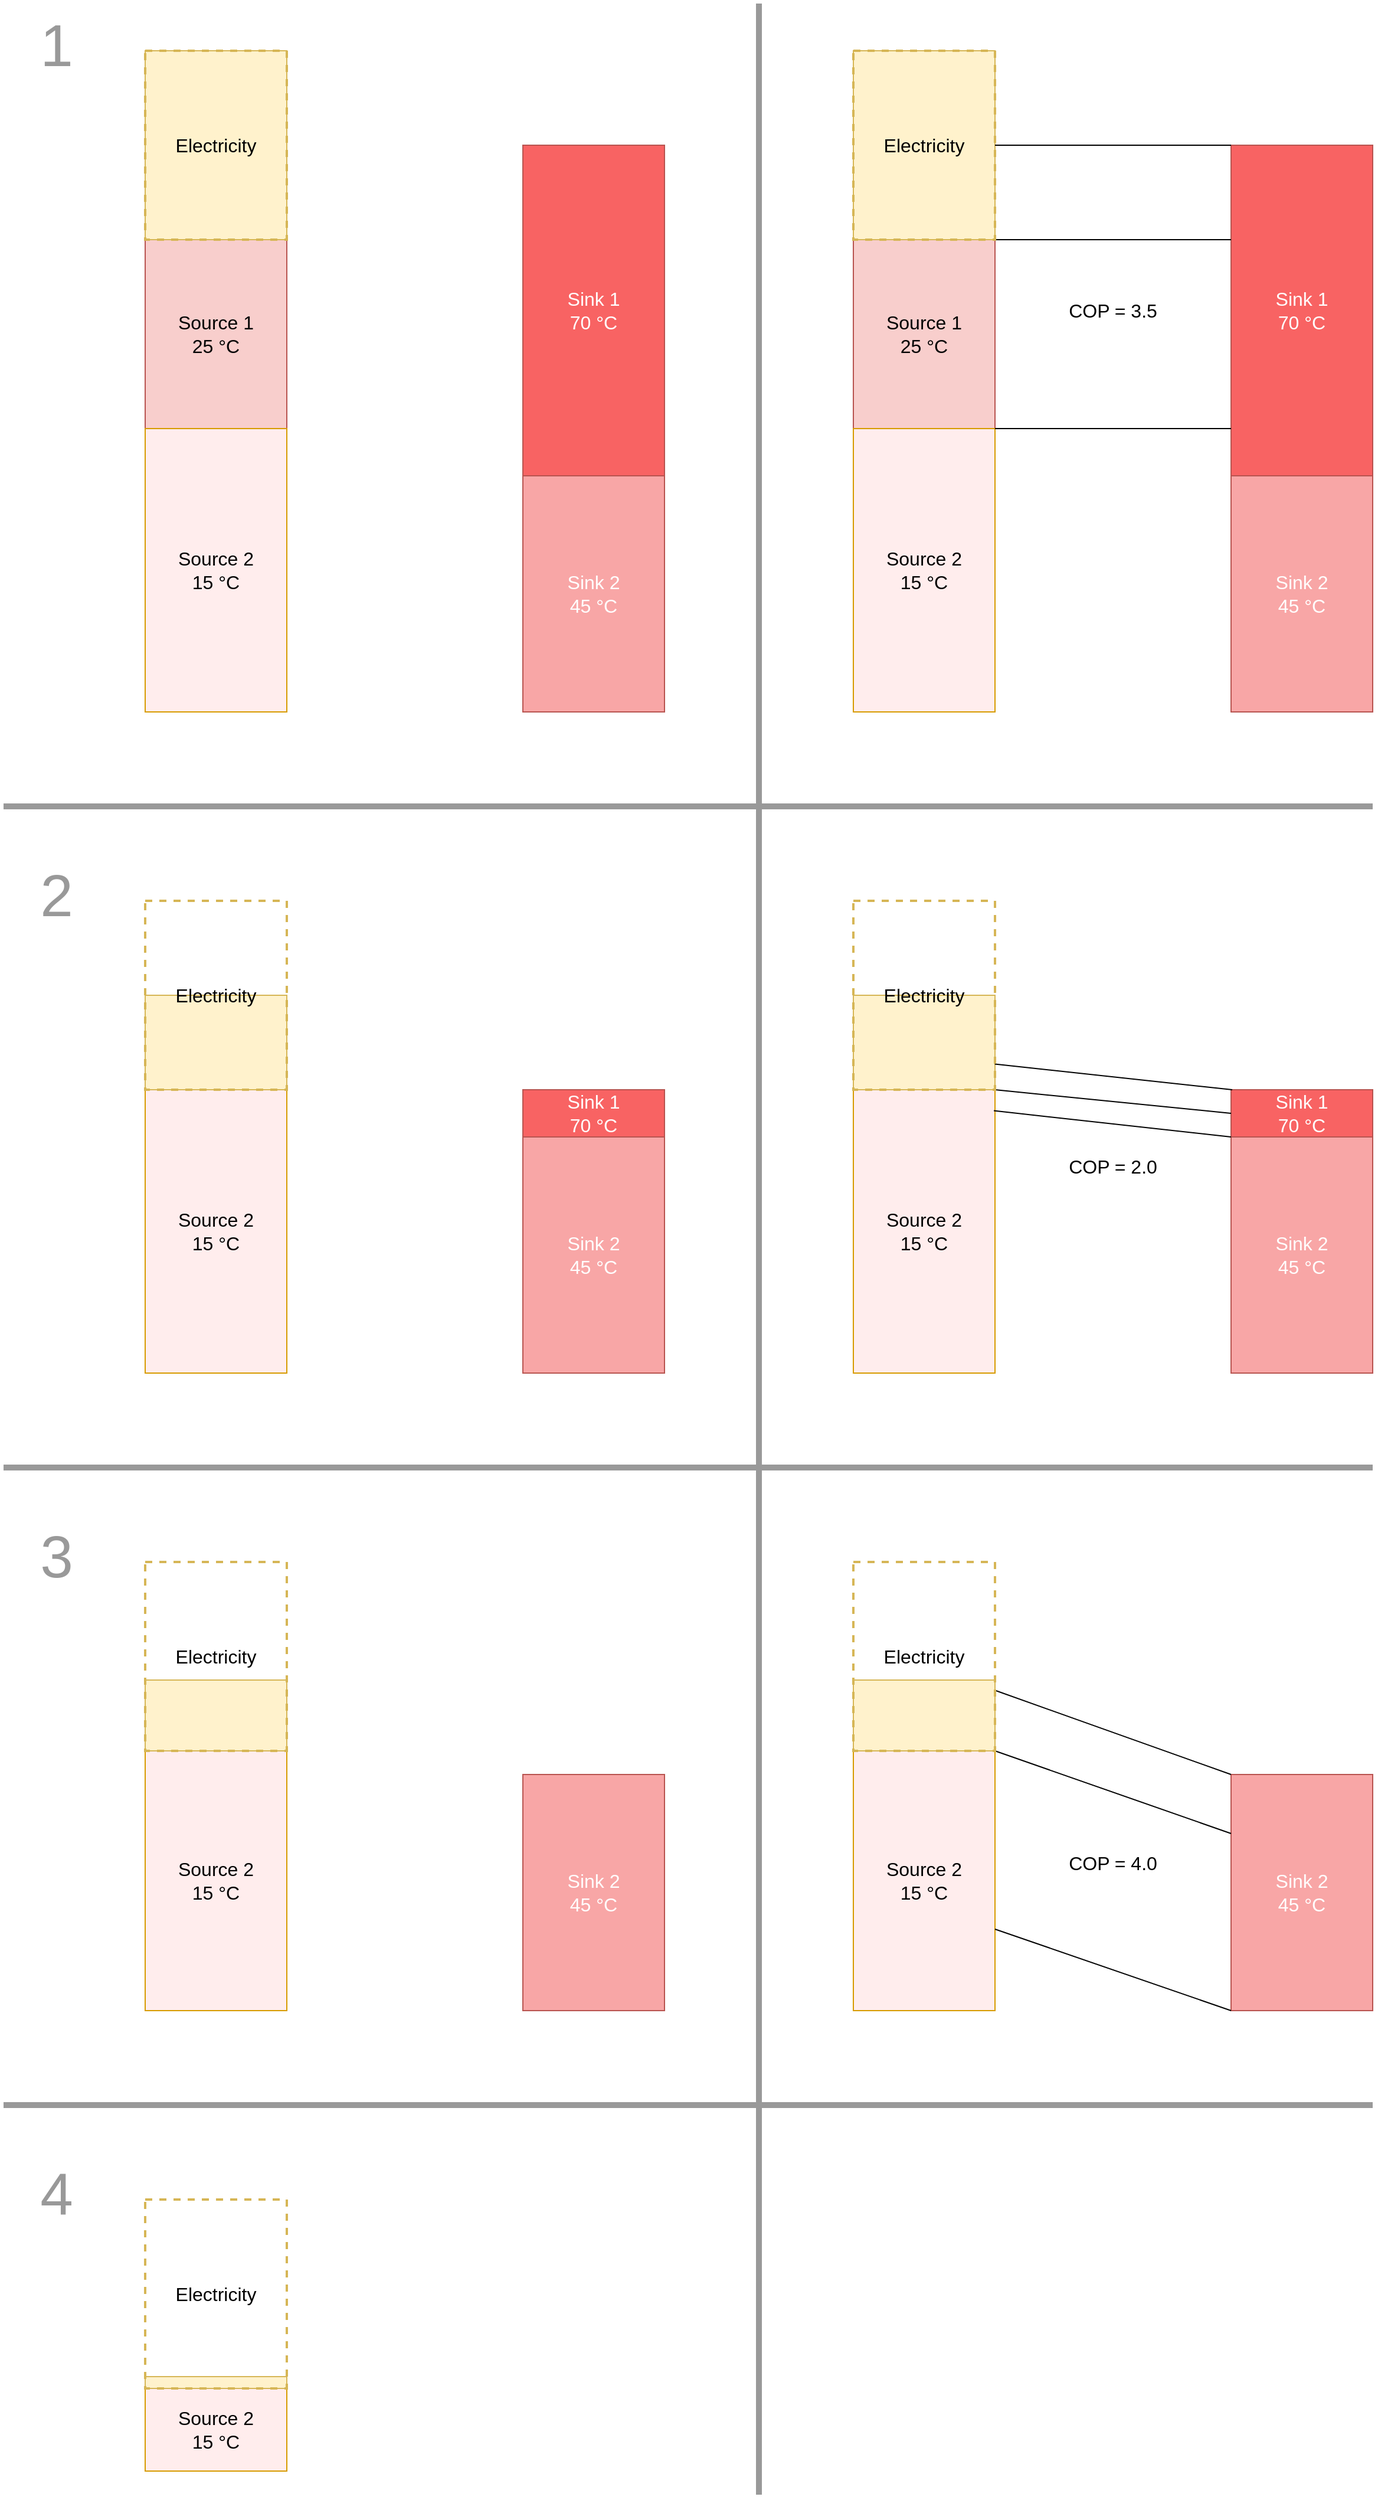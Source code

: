 <mxfile version="21.3.7" type="device">
  <diagram name="Seite-1" id="0pWEvKbX2b3xynGgOori">
    <mxGraphModel dx="3033" dy="1518" grid="1" gridSize="10" guides="1" tooltips="1" connect="1" arrows="1" fold="1" page="1" pageScale="1" pageWidth="827" pageHeight="1169" math="0" shadow="0">
      <root>
        <mxCell id="0" />
        <mxCell id="1" parent="0" />
        <mxCell id="zWXK_x8UR-4JUcqAASiZ-1" value="Source 1&lt;br style=&quot;font-size: 16px;&quot;&gt;25 °C" style="rounded=0;whiteSpace=wrap;html=1;fillColor=#f8cecc;strokeColor=#b85450;fontSize=16;" parent="1" vertex="1">
          <mxGeometry x="120" y="320" width="120" height="160" as="geometry" />
        </mxCell>
        <mxCell id="zWXK_x8UR-4JUcqAASiZ-2" value="Source 2&lt;br style=&quot;font-size: 16px;&quot;&gt;15 °C" style="rounded=0;whiteSpace=wrap;html=1;fillColor=#FFEDED;strokeColor=#d79b00;fontSize=16;" parent="1" vertex="1">
          <mxGeometry x="120" y="480" width="120" height="240" as="geometry" />
        </mxCell>
        <mxCell id="zWXK_x8UR-4JUcqAASiZ-3" value="Sink 1&lt;br style=&quot;font-size: 16px;&quot;&gt;70 °C" style="rounded=0;whiteSpace=wrap;html=1;fillColor=#F86363;strokeColor=#b85450;fontSize=16;fontColor=#FFFFFF;" parent="1" vertex="1">
          <mxGeometry x="440" y="240" width="120" height="280" as="geometry" />
        </mxCell>
        <mxCell id="zWXK_x8UR-4JUcqAASiZ-4" value="Sink 2&lt;br style=&quot;font-size: 16px;&quot;&gt;45 °C" style="rounded=0;whiteSpace=wrap;html=1;fillColor=#F8A6A6;strokeColor=#b85450;fontSize=16;fontColor=#FFFFFF;" parent="1" vertex="1">
          <mxGeometry x="440" y="520" width="120" height="200" as="geometry" />
        </mxCell>
        <mxCell id="zWXK_x8UR-4JUcqAASiZ-7" value="Source 1&lt;br style=&quot;font-size: 16px;&quot;&gt;25 °C" style="rounded=0;whiteSpace=wrap;html=1;fillColor=#f8cecc;strokeColor=#b85450;fontSize=16;" parent="1" vertex="1">
          <mxGeometry x="720" y="320" width="120" height="160" as="geometry" />
        </mxCell>
        <mxCell id="zWXK_x8UR-4JUcqAASiZ-8" value="Source 2&lt;br style=&quot;font-size: 16px;&quot;&gt;15 °C" style="rounded=0;whiteSpace=wrap;html=1;fillColor=#FFEDED;strokeColor=#d79b00;fontSize=16;" parent="1" vertex="1">
          <mxGeometry x="720" y="480" width="120" height="240" as="geometry" />
        </mxCell>
        <mxCell id="zWXK_x8UR-4JUcqAASiZ-9" value="Sink 1&lt;br style=&quot;font-size: 16px;&quot;&gt;70 °C" style="rounded=0;whiteSpace=wrap;html=1;fillColor=#F86363;strokeColor=#b85450;fontSize=16;fontColor=#FFFFFF;" parent="1" vertex="1">
          <mxGeometry x="1040" y="240" width="120" height="280" as="geometry" />
        </mxCell>
        <mxCell id="zWXK_x8UR-4JUcqAASiZ-10" value="Sink 2&lt;br style=&quot;font-size: 16px;&quot;&gt;45 °C" style="rounded=0;whiteSpace=wrap;html=1;fillColor=#F8A6A6;strokeColor=#b85450;fontSize=16;fontColor=#FFFFFF;" parent="1" vertex="1">
          <mxGeometry x="1040" y="520" width="120" height="200" as="geometry" />
        </mxCell>
        <mxCell id="zWXK_x8UR-4JUcqAASiZ-11" value="" style="endArrow=none;html=1;rounded=0;exitX=1;exitY=1;exitDx=0;exitDy=0;entryX=0;entryY=0.857;entryDx=0;entryDy=0;entryPerimeter=0;" parent="1" source="zWXK_x8UR-4JUcqAASiZ-7" target="zWXK_x8UR-4JUcqAASiZ-9" edge="1">
          <mxGeometry width="50" height="50" relative="1" as="geometry">
            <mxPoint x="920" y="360" as="sourcePoint" />
            <mxPoint x="970" y="310" as="targetPoint" />
          </mxGeometry>
        </mxCell>
        <mxCell id="zWXK_x8UR-4JUcqAASiZ-12" value="" style="endArrow=none;html=1;rounded=0;exitX=1;exitY=0;exitDx=0;exitDy=0;" parent="1" source="zWXK_x8UR-4JUcqAASiZ-7" edge="1">
          <mxGeometry width="50" height="50" relative="1" as="geometry">
            <mxPoint x="850" y="490" as="sourcePoint" />
            <mxPoint x="1040" y="320" as="targetPoint" />
          </mxGeometry>
        </mxCell>
        <mxCell id="zWXK_x8UR-4JUcqAASiZ-13" value="" style="rounded=0;whiteSpace=wrap;html=1;fillColor=#fff2cc;strokeColor=#d6b656;" parent="1" vertex="1">
          <mxGeometry x="720" y="160" width="120" height="160" as="geometry" />
        </mxCell>
        <mxCell id="zWXK_x8UR-4JUcqAASiZ-14" value="" style="endArrow=none;html=1;rounded=0;exitX=1;exitY=0.5;exitDx=0;exitDy=0;entryX=0;entryY=0;entryDx=0;entryDy=0;" parent="1" source="zWXK_x8UR-4JUcqAASiZ-61" target="zWXK_x8UR-4JUcqAASiZ-9" edge="1">
          <mxGeometry width="50" height="50" relative="1" as="geometry">
            <mxPoint x="850" y="330" as="sourcePoint" />
            <mxPoint x="1050" y="330" as="targetPoint" />
          </mxGeometry>
        </mxCell>
        <mxCell id="zWXK_x8UR-4JUcqAASiZ-16" value="Source 2&lt;br style=&quot;font-size: 16px;&quot;&gt;15 °C" style="rounded=0;whiteSpace=wrap;html=1;fillColor=#FFEDED;strokeColor=#d79b00;fontSize=16;" parent="1" vertex="1">
          <mxGeometry x="120" y="1040" width="120" height="240" as="geometry" />
        </mxCell>
        <mxCell id="zWXK_x8UR-4JUcqAASiZ-17" value="Sink 1&lt;br style=&quot;font-size: 16px;&quot;&gt;70 °C" style="rounded=0;whiteSpace=wrap;html=1;fillColor=#F86363;strokeColor=#b85450;fontSize=16;fontColor=#FFFFFF;" parent="1" vertex="1">
          <mxGeometry x="440" y="1040" width="120" height="40" as="geometry" />
        </mxCell>
        <mxCell id="zWXK_x8UR-4JUcqAASiZ-18" value="Sink 2&lt;br style=&quot;font-size: 16px;&quot;&gt;45 °C" style="rounded=0;whiteSpace=wrap;html=1;fillColor=#F8A6A6;strokeColor=#b85450;fontSize=16;fontColor=#FFFFFF;" parent="1" vertex="1">
          <mxGeometry x="440" y="1080" width="120" height="200" as="geometry" />
        </mxCell>
        <mxCell id="zWXK_x8UR-4JUcqAASiZ-23" value="" style="rounded=0;whiteSpace=wrap;html=1;fillColor=#fff2cc;strokeColor=#d6b656;" parent="1" vertex="1">
          <mxGeometry x="120" y="960" width="120" height="80" as="geometry" />
        </mxCell>
        <mxCell id="zWXK_x8UR-4JUcqAASiZ-24" value="Source 2&lt;br style=&quot;font-size: 16px;&quot;&gt;15 °C" style="rounded=0;whiteSpace=wrap;html=1;fillColor=#FFEDED;strokeColor=#d79b00;fontSize=16;" parent="1" vertex="1">
          <mxGeometry x="720" y="1040" width="120" height="240" as="geometry" />
        </mxCell>
        <mxCell id="zWXK_x8UR-4JUcqAASiZ-25" value="Sink 1&lt;br style=&quot;font-size: 16px;&quot;&gt;70 °C" style="rounded=0;whiteSpace=wrap;html=1;fillColor=#F86363;strokeColor=#b85450;fontSize=16;fontColor=#FFFFFF;" parent="1" vertex="1">
          <mxGeometry x="1040" y="1040" width="120" height="40" as="geometry" />
        </mxCell>
        <mxCell id="zWXK_x8UR-4JUcqAASiZ-26" value="Sink 2&lt;br style=&quot;font-size: 16px;&quot;&gt;45 °C" style="rounded=0;whiteSpace=wrap;html=1;fillColor=#F8A6A6;strokeColor=#b85450;fontSize=16;fontColor=#FFFFFF;" parent="1" vertex="1">
          <mxGeometry x="1040" y="1080" width="120" height="200" as="geometry" />
        </mxCell>
        <mxCell id="zWXK_x8UR-4JUcqAASiZ-27" value="" style="rounded=0;whiteSpace=wrap;html=1;fillColor=#fff2cc;strokeColor=#d6b656;" parent="1" vertex="1">
          <mxGeometry x="720" y="960" width="120" height="80" as="geometry" />
        </mxCell>
        <mxCell id="zWXK_x8UR-4JUcqAASiZ-28" value="" style="endArrow=none;html=1;rounded=0;entryX=0;entryY=0.5;entryDx=0;entryDy=0;exitX=1;exitY=0;exitDx=0;exitDy=0;" parent="1" source="zWXK_x8UR-4JUcqAASiZ-24" target="zWXK_x8UR-4JUcqAASiZ-25" edge="1">
          <mxGeometry width="50" height="50" relative="1" as="geometry">
            <mxPoint x="840" y="1054" as="sourcePoint" />
            <mxPoint x="1060" y="1010" as="targetPoint" />
          </mxGeometry>
        </mxCell>
        <mxCell id="zWXK_x8UR-4JUcqAASiZ-29" value="" style="endArrow=none;html=1;rounded=0;exitX=0.992;exitY=0.074;exitDx=0;exitDy=0;entryX=0;entryY=1;entryDx=0;entryDy=0;exitPerimeter=0;" parent="1" source="zWXK_x8UR-4JUcqAASiZ-24" target="zWXK_x8UR-4JUcqAASiZ-25" edge="1">
          <mxGeometry width="50" height="50" relative="1" as="geometry">
            <mxPoint x="849" y="1064" as="sourcePoint" />
            <mxPoint x="1050" y="1064" as="targetPoint" />
          </mxGeometry>
        </mxCell>
        <mxCell id="zWXK_x8UR-4JUcqAASiZ-30" value="" style="endArrow=none;html=1;rounded=0;exitX=0.999;exitY=0.864;exitDx=0;exitDy=0;entryX=-0.002;entryY=0.355;entryDx=0;entryDy=0;entryPerimeter=0;exitPerimeter=0;" parent="1" source="zWXK_x8UR-4JUcqAASiZ-62" edge="1">
          <mxGeometry width="50" height="50" relative="1" as="geometry">
            <mxPoint x="840" y="1040" as="sourcePoint" />
            <mxPoint x="1041" y="1040" as="targetPoint" />
          </mxGeometry>
        </mxCell>
        <mxCell id="zWXK_x8UR-4JUcqAASiZ-32" value="&lt;font style=&quot;font-size: 16px;&quot;&gt;COP = 3.5&lt;/font&gt;" style="text;html=1;strokeColor=none;fillColor=none;align=center;verticalAlign=middle;whiteSpace=wrap;rounded=0;" parent="1" vertex="1">
          <mxGeometry x="870" y="365" width="140" height="30" as="geometry" />
        </mxCell>
        <mxCell id="zWXK_x8UR-4JUcqAASiZ-33" value="&lt;font style=&quot;font-size: 16px;&quot;&gt;COP = 2.0&lt;/font&gt;" style="text;html=1;strokeColor=none;fillColor=none;align=center;verticalAlign=middle;whiteSpace=wrap;rounded=0;" parent="1" vertex="1">
          <mxGeometry x="870" y="1090" width="140" height="30" as="geometry" />
        </mxCell>
        <mxCell id="zWXK_x8UR-4JUcqAASiZ-34" value="Source 2&lt;br style=&quot;font-size: 16px;&quot;&gt;15 °C" style="rounded=0;whiteSpace=wrap;html=1;fillColor=#FFEDED;strokeColor=#d79b00;fontSize=16;" parent="1" vertex="1">
          <mxGeometry x="120" y="1600" width="120" height="220" as="geometry" />
        </mxCell>
        <mxCell id="zWXK_x8UR-4JUcqAASiZ-36" value="Sink 2&lt;br style=&quot;font-size: 16px;&quot;&gt;45 °C" style="rounded=0;whiteSpace=wrap;html=1;fillColor=#F8A6A6;strokeColor=#b85450;fontSize=16;fontColor=#FFFFFF;" parent="1" vertex="1">
          <mxGeometry x="440" y="1620" width="120" height="200" as="geometry" />
        </mxCell>
        <mxCell id="zWXK_x8UR-4JUcqAASiZ-37" value="" style="rounded=0;whiteSpace=wrap;html=1;fillColor=#fff2cc;strokeColor=#d6b656;" parent="1" vertex="1">
          <mxGeometry x="120" y="1540" width="120" height="60" as="geometry" />
        </mxCell>
        <mxCell id="zWXK_x8UR-4JUcqAASiZ-42" value="Source 2&lt;br style=&quot;font-size: 16px;&quot;&gt;15 °C" style="rounded=0;whiteSpace=wrap;html=1;fillColor=#FFEDED;strokeColor=#d79b00;fontSize=16;" parent="1" vertex="1">
          <mxGeometry x="720" y="1600" width="120" height="220" as="geometry" />
        </mxCell>
        <mxCell id="zWXK_x8UR-4JUcqAASiZ-43" value="Sink 2&lt;br style=&quot;font-size: 16px;&quot;&gt;45 °C" style="rounded=0;whiteSpace=wrap;html=1;fillColor=#F8A6A6;strokeColor=#b85450;fontSize=16;fontColor=#FFFFFF;" parent="1" vertex="1">
          <mxGeometry x="1040" y="1620" width="120" height="200" as="geometry" />
        </mxCell>
        <mxCell id="zWXK_x8UR-4JUcqAASiZ-44" value="" style="rounded=0;whiteSpace=wrap;html=1;fillColor=#fff2cc;strokeColor=#d6b656;" parent="1" vertex="1">
          <mxGeometry x="720" y="1540" width="120" height="60" as="geometry" />
        </mxCell>
        <mxCell id="zWXK_x8UR-4JUcqAASiZ-45" value="" style="endArrow=none;html=1;rounded=0;exitX=0.998;exitY=0.679;exitDx=0;exitDy=0;entryX=0;entryY=0;entryDx=0;entryDy=0;exitPerimeter=0;" parent="1" source="zWXK_x8UR-4JUcqAASiZ-64" target="zWXK_x8UR-4JUcqAASiZ-43" edge="1">
          <mxGeometry width="50" height="50" relative="1" as="geometry">
            <mxPoint x="840" y="1490" as="sourcePoint" />
            <mxPoint x="1040" y="1503" as="targetPoint" />
          </mxGeometry>
        </mxCell>
        <mxCell id="zWXK_x8UR-4JUcqAASiZ-46" value="" style="endArrow=none;html=1;rounded=0;exitX=0.999;exitY=0.647;exitDx=0;exitDy=0;entryX=0;entryY=0.25;entryDx=0;entryDy=0;exitPerimeter=0;" parent="1" target="zWXK_x8UR-4JUcqAASiZ-43" edge="1">
          <mxGeometry width="50" height="50" relative="1" as="geometry">
            <mxPoint x="840" y="1600" as="sourcePoint" />
            <mxPoint x="1040" y="1652" as="targetPoint" />
          </mxGeometry>
        </mxCell>
        <mxCell id="zWXK_x8UR-4JUcqAASiZ-47" value="" style="endArrow=none;html=1;rounded=0;exitX=0.999;exitY=0.647;exitDx=0;exitDy=0;exitPerimeter=0;entryX=0;entryY=1;entryDx=0;entryDy=0;" parent="1" target="zWXK_x8UR-4JUcqAASiZ-43" edge="1">
          <mxGeometry width="50" height="50" relative="1" as="geometry">
            <mxPoint x="840" y="1751" as="sourcePoint" />
            <mxPoint x="1040" y="1800" as="targetPoint" />
          </mxGeometry>
        </mxCell>
        <mxCell id="zWXK_x8UR-4JUcqAASiZ-48" value="&lt;font style=&quot;font-size: 16px;&quot;&gt;COP = 4.0&lt;/font&gt;" style="text;html=1;strokeColor=none;fillColor=none;align=center;verticalAlign=middle;whiteSpace=wrap;rounded=0;" parent="1" vertex="1">
          <mxGeometry x="870" y="1680" width="140" height="30" as="geometry" />
        </mxCell>
        <mxCell id="zWXK_x8UR-4JUcqAASiZ-49" value="Source 2&lt;br style=&quot;font-size: 16px;&quot;&gt;15 °C" style="rounded=0;whiteSpace=wrap;html=1;fillColor=#FFEDED;strokeColor=#d79b00;fontSize=16;" parent="1" vertex="1">
          <mxGeometry x="120" y="2140" width="120" height="70" as="geometry" />
        </mxCell>
        <mxCell id="zWXK_x8UR-4JUcqAASiZ-51" value="" style="rounded=0;whiteSpace=wrap;html=1;fillColor=#fff2cc;strokeColor=#d6b656;" parent="1" vertex="1">
          <mxGeometry x="120" y="2130" width="120" height="10" as="geometry" />
        </mxCell>
        <mxCell id="zWXK_x8UR-4JUcqAASiZ-56" value="" style="endArrow=none;html=1;rounded=0;strokeWidth=5;strokeColor=#999999;" parent="1" edge="1">
          <mxGeometry width="50" height="50" relative="1" as="geometry">
            <mxPoint x="640" y="2230" as="sourcePoint" />
            <mxPoint x="640" y="120" as="targetPoint" />
          </mxGeometry>
        </mxCell>
        <mxCell id="zWXK_x8UR-4JUcqAASiZ-57" value="" style="endArrow=none;html=1;rounded=0;strokeWidth=5;strokeColor=#999999;" parent="1" edge="1">
          <mxGeometry width="50" height="50" relative="1" as="geometry">
            <mxPoint x="1160" y="800" as="sourcePoint" />
            <mxPoint y="800" as="targetPoint" />
          </mxGeometry>
        </mxCell>
        <mxCell id="zWXK_x8UR-4JUcqAASiZ-61" value="&lt;font style=&quot;font-size: 16px;&quot;&gt;Electricity&lt;/font&gt;" style="rounded=0;whiteSpace=wrap;html=1;fillColor=none;strokeColor=#d6b656;dashed=1;strokeWidth=2;" parent="1" vertex="1">
          <mxGeometry x="720" y="160" width="120" height="160" as="geometry" />
        </mxCell>
        <mxCell id="zWXK_x8UR-4JUcqAASiZ-62" value="&lt;font style=&quot;font-size: 16px;&quot;&gt;Electricity&lt;/font&gt;" style="rounded=0;whiteSpace=wrap;html=1;fillColor=none;strokeColor=#d6b656;dashed=1;strokeWidth=2;" parent="1" vertex="1">
          <mxGeometry x="720" y="880" width="120" height="160" as="geometry" />
        </mxCell>
        <mxCell id="zWXK_x8UR-4JUcqAASiZ-64" value="&lt;font style=&quot;font-size: 16px;&quot;&gt;Electricity&lt;/font&gt;" style="rounded=0;whiteSpace=wrap;html=1;fillColor=none;strokeColor=#d6b656;dashed=1;strokeWidth=2;" parent="1" vertex="1">
          <mxGeometry x="720" y="1440" width="120" height="160" as="geometry" />
        </mxCell>
        <mxCell id="zWXK_x8UR-4JUcqAASiZ-65" value="&lt;font style=&quot;font-size: 16px;&quot;&gt;Electricity&lt;/font&gt;" style="rounded=0;whiteSpace=wrap;html=1;fillColor=none;strokeColor=#d6b656;dashed=1;strokeWidth=2;" parent="1" vertex="1">
          <mxGeometry x="120" y="880" width="120" height="160" as="geometry" />
        </mxCell>
        <mxCell id="zWXK_x8UR-4JUcqAASiZ-66" value="&lt;font style=&quot;font-size: 16px;&quot;&gt;Electricity&lt;/font&gt;" style="rounded=0;whiteSpace=wrap;html=1;fillColor=none;strokeColor=#d6b656;dashed=1;strokeWidth=2;" parent="1" vertex="1">
          <mxGeometry x="120" y="1980" width="120" height="160" as="geometry" />
        </mxCell>
        <mxCell id="zWXK_x8UR-4JUcqAASiZ-67" value="&lt;font style=&quot;font-size: 16px;&quot;&gt;Electricity&lt;/font&gt;" style="rounded=0;whiteSpace=wrap;html=1;fillColor=none;strokeColor=#d6b656;dashed=1;strokeWidth=2;" parent="1" vertex="1">
          <mxGeometry x="120" y="1440" width="120" height="160" as="geometry" />
        </mxCell>
        <mxCell id="zWXK_x8UR-4JUcqAASiZ-68" value="" style="endArrow=none;html=1;rounded=0;strokeWidth=5;strokeColor=#999999;" parent="1" edge="1">
          <mxGeometry width="50" height="50" relative="1" as="geometry">
            <mxPoint x="1160" y="1360" as="sourcePoint" />
            <mxPoint y="1360" as="targetPoint" />
          </mxGeometry>
        </mxCell>
        <mxCell id="zWXK_x8UR-4JUcqAASiZ-69" value="" style="endArrow=none;html=1;rounded=0;strokeWidth=5;strokeColor=#999999;" parent="1" edge="1">
          <mxGeometry width="50" height="50" relative="1" as="geometry">
            <mxPoint x="1160" y="1900" as="sourcePoint" />
            <mxPoint y="1900" as="targetPoint" />
          </mxGeometry>
        </mxCell>
        <mxCell id="zWXK_x8UR-4JUcqAASiZ-70" value="&lt;font color=&quot;#999999&quot; style=&quot;font-size: 50px;&quot;&gt;1&lt;/font&gt;" style="text;html=1;strokeColor=none;fillColor=none;align=center;verticalAlign=middle;whiteSpace=wrap;rounded=0;" parent="1" vertex="1">
          <mxGeometry y="120" width="90" height="70" as="geometry" />
        </mxCell>
        <mxCell id="AufqEVWv65nKWEY9hSs3-1" value="" style="rounded=0;whiteSpace=wrap;html=1;fillColor=#fff2cc;strokeColor=#d6b656;" vertex="1" parent="1">
          <mxGeometry x="120" y="160" width="120" height="160" as="geometry" />
        </mxCell>
        <mxCell id="zWXK_x8UR-4JUcqAASiZ-71" value="&lt;font color=&quot;#999999&quot; style=&quot;font-size: 50px;&quot;&gt;2&lt;/font&gt;" style="text;html=1;strokeColor=none;fillColor=none;align=center;verticalAlign=middle;whiteSpace=wrap;rounded=0;" parent="1" vertex="1">
          <mxGeometry y="840" width="90" height="70" as="geometry" />
        </mxCell>
        <mxCell id="zWXK_x8UR-4JUcqAASiZ-72" value="&lt;font color=&quot;#999999&quot; style=&quot;font-size: 50px;&quot;&gt;3&lt;/font&gt;" style="text;html=1;strokeColor=none;fillColor=none;align=center;verticalAlign=middle;whiteSpace=wrap;rounded=0;" parent="1" vertex="1">
          <mxGeometry y="1400" width="90" height="70" as="geometry" />
        </mxCell>
        <mxCell id="zWXK_x8UR-4JUcqAASiZ-73" value="&lt;font color=&quot;#999999&quot; style=&quot;font-size: 50px;&quot;&gt;4&lt;/font&gt;" style="text;html=1;strokeColor=none;fillColor=none;align=center;verticalAlign=middle;whiteSpace=wrap;rounded=0;" parent="1" vertex="1">
          <mxGeometry y="1940" width="90" height="70" as="geometry" />
        </mxCell>
        <mxCell id="zWXK_x8UR-4JUcqAASiZ-60" value="&lt;font style=&quot;font-size: 16px;&quot;&gt;Electricity&lt;/font&gt;" style="rounded=0;whiteSpace=wrap;html=1;fillColor=none;strokeColor=#d6b656;dashed=1;strokeWidth=2;" parent="1" vertex="1">
          <mxGeometry x="120" y="160" width="120" height="160" as="geometry" />
        </mxCell>
      </root>
    </mxGraphModel>
  </diagram>
</mxfile>
